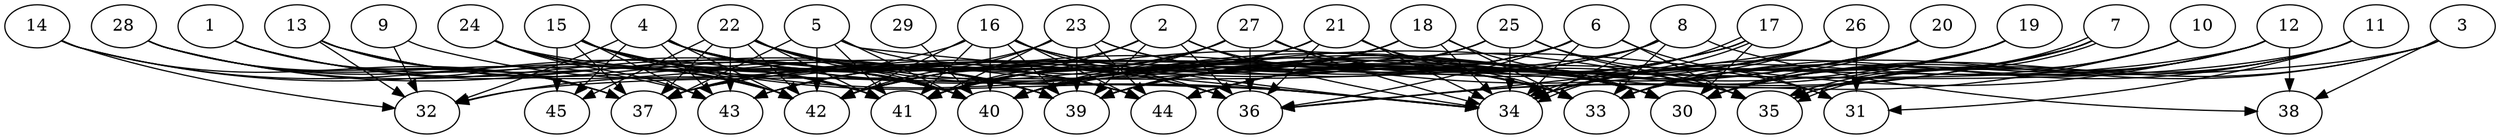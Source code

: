 // DAG automatically generated by daggen at Thu Oct  3 14:07:24 2019
// ./daggen --dot -n 45 --ccr 0.4 --fat 0.9 --regular 0.7 --density 0.7 --mindata 5242880 --maxdata 52428800 
digraph G {
  1 [size="67182080", alpha="0.19", expect_size="26872832"] 
  1 -> 37 [size ="26872832"]
  1 -> 39 [size ="26872832"]
  1 -> 40 [size ="26872832"]
  1 -> 42 [size ="26872832"]
  2 [size="66644480", alpha="0.03", expect_size="26657792"] 
  2 -> 33 [size ="26657792"]
  2 -> 34 [size ="26657792"]
  2 -> 36 [size ="26657792"]
  2 -> 39 [size ="26657792"]
  2 -> 41 [size ="26657792"]
  2 -> 43 [size ="26657792"]
  3 [size="22804480", alpha="0.01", expect_size="9121792"] 
  3 -> 30 [size ="9121792"]
  3 -> 33 [size ="9121792"]
  3 -> 38 [size ="9121792"]
  3 -> 40 [size ="9121792"]
  4 [size="79431680", alpha="0.17", expect_size="31772672"] 
  4 -> 30 [size ="31772672"]
  4 -> 32 [size ="31772672"]
  4 -> 33 [size ="31772672"]
  4 -> 36 [size ="31772672"]
  4 -> 40 [size ="31772672"]
  4 -> 42 [size ="31772672"]
  4 -> 43 [size ="31772672"]
  4 -> 44 [size ="31772672"]
  4 -> 45 [size ="31772672"]
  5 [size="14161920", alpha="0.14", expect_size="5664768"] 
  5 -> 30 [size ="5664768"]
  5 -> 34 [size ="5664768"]
  5 -> 37 [size ="5664768"]
  5 -> 40 [size ="5664768"]
  5 -> 41 [size ="5664768"]
  5 -> 42 [size ="5664768"]
  6 [size="26488320", alpha="0.10", expect_size="10595328"] 
  6 -> 31 [size ="10595328"]
  6 -> 34 [size ="10595328"]
  6 -> 35 [size ="10595328"]
  6 -> 36 [size ="10595328"]
  6 -> 40 [size ="10595328"]
  6 -> 41 [size ="10595328"]
  6 -> 42 [size ="10595328"]
  7 [size="48683520", alpha="0.19", expect_size="19473408"] 
  7 -> 30 [size ="19473408"]
  7 -> 35 [size ="19473408"]
  7 -> 35 [size ="19473408"]
  7 -> 40 [size ="19473408"]
  7 -> 41 [size ="19473408"]
  8 [size="18938880", alpha="0.10", expect_size="7575552"] 
  8 -> 32 [size ="7575552"]
  8 -> 33 [size ="7575552"]
  8 -> 34 [size ="7575552"]
  8 -> 38 [size ="7575552"]
  8 -> 39 [size ="7575552"]
  8 -> 40 [size ="7575552"]
  8 -> 44 [size ="7575552"]
  9 [size="77163520", alpha="0.09", expect_size="30865408"] 
  9 -> 32 [size ="30865408"]
  9 -> 36 [size ="30865408"]
  10 [size="28108800", alpha="0.18", expect_size="11243520"] 
  10 -> 34 [size ="11243520"]
  10 -> 35 [size ="11243520"]
  10 -> 36 [size ="11243520"]
  11 [size="125826560", alpha="0.09", expect_size="50330624"] 
  11 -> 30 [size ="50330624"]
  11 -> 31 [size ="50330624"]
  11 -> 34 [size ="50330624"]
  11 -> 35 [size ="50330624"]
  11 -> 37 [size ="50330624"]
  12 [size="117120000", alpha="0.04", expect_size="46848000"] 
  12 -> 30 [size ="46848000"]
  12 -> 33 [size ="46848000"]
  12 -> 35 [size ="46848000"]
  12 -> 37 [size ="46848000"]
  12 -> 38 [size ="46848000"]
  12 -> 44 [size ="46848000"]
  13 [size="17267200", alpha="0.08", expect_size="6906880"] 
  13 -> 32 [size ="6906880"]
  13 -> 37 [size ="6906880"]
  13 -> 39 [size ="6906880"]
  13 -> 41 [size ="6906880"]
  13 -> 44 [size ="6906880"]
  14 [size="24168960", alpha="0.13", expect_size="9667584"] 
  14 -> 32 [size ="9667584"]
  14 -> 37 [size ="9667584"]
  14 -> 40 [size ="9667584"]
  14 -> 41 [size ="9667584"]
  15 [size="123194880", alpha="0.17", expect_size="49277952"] 
  15 -> 34 [size ="49277952"]
  15 -> 35 [size ="49277952"]
  15 -> 37 [size ="49277952"]
  15 -> 39 [size ="49277952"]
  15 -> 40 [size ="49277952"]
  15 -> 41 [size ="49277952"]
  15 -> 42 [size ="49277952"]
  15 -> 43 [size ="49277952"]
  15 -> 44 [size ="49277952"]
  15 -> 45 [size ="49277952"]
  16 [size="87856640", alpha="0.17", expect_size="35142656"] 
  16 -> 32 [size ="35142656"]
  16 -> 33 [size ="35142656"]
  16 -> 34 [size ="35142656"]
  16 -> 36 [size ="35142656"]
  16 -> 39 [size ="35142656"]
  16 -> 40 [size ="35142656"]
  16 -> 41 [size ="35142656"]
  16 -> 42 [size ="35142656"]
  16 -> 44 [size ="35142656"]
  17 [size="30917120", alpha="0.04", expect_size="12366848"] 
  17 -> 30 [size ="12366848"]
  17 -> 34 [size ="12366848"]
  17 -> 34 [size ="12366848"]
  17 -> 39 [size ="12366848"]
  17 -> 40 [size ="12366848"]
  17 -> 44 [size ="12366848"]
  18 [size="26869760", alpha="0.19", expect_size="10747904"] 
  18 -> 30 [size ="10747904"]
  18 -> 33 [size ="10747904"]
  18 -> 34 [size ="10747904"]
  18 -> 39 [size ="10747904"]
  18 -> 41 [size ="10747904"]
  18 -> 43 [size ="10747904"]
  19 [size="88046080", alpha="0.07", expect_size="35218432"] 
  19 -> 30 [size ="35218432"]
  19 -> 33 [size ="35218432"]
  19 -> 34 [size ="35218432"]
  19 -> 36 [size ="35218432"]
  19 -> 39 [size ="35218432"]
  20 [size="22453760", alpha="0.15", expect_size="8981504"] 
  20 -> 30 [size ="8981504"]
  20 -> 33 [size ="8981504"]
  20 -> 34 [size ="8981504"]
  20 -> 39 [size ="8981504"]
  20 -> 40 [size ="8981504"]
  21 [size="130286080", alpha="0.12", expect_size="52114432"] 
  21 -> 30 [size ="52114432"]
  21 -> 33 [size ="52114432"]
  21 -> 34 [size ="52114432"]
  21 -> 36 [size ="52114432"]
  21 -> 37 [size ="52114432"]
  21 -> 40 [size ="52114432"]
  21 -> 41 [size ="52114432"]
  22 [size="62904320", alpha="0.18", expect_size="25161728"] 
  22 -> 30 [size ="25161728"]
  22 -> 34 [size ="25161728"]
  22 -> 36 [size ="25161728"]
  22 -> 37 [size ="25161728"]
  22 -> 39 [size ="25161728"]
  22 -> 40 [size ="25161728"]
  22 -> 41 [size ="25161728"]
  22 -> 42 [size ="25161728"]
  22 -> 43 [size ="25161728"]
  22 -> 44 [size ="25161728"]
  22 -> 45 [size ="25161728"]
  23 [size="89285120", alpha="0.06", expect_size="35714048"] 
  23 -> 30 [size ="35714048"]
  23 -> 33 [size ="35714048"]
  23 -> 37 [size ="35714048"]
  23 -> 39 [size ="35714048"]
  23 -> 41 [size ="35714048"]
  23 -> 42 [size ="35714048"]
  23 -> 44 [size ="35714048"]
  24 [size="18304000", alpha="0.06", expect_size="7321600"] 
  24 -> 34 [size ="7321600"]
  24 -> 40 [size ="7321600"]
  24 -> 41 [size ="7321600"]
  24 -> 42 [size ="7321600"]
  24 -> 43 [size ="7321600"]
  25 [size="95984640", alpha="0.05", expect_size="38393856"] 
  25 -> 31 [size ="38393856"]
  25 -> 34 [size ="38393856"]
  25 -> 35 [size ="38393856"]
  25 -> 39 [size ="38393856"]
  25 -> 42 [size ="38393856"]
  25 -> 43 [size ="38393856"]
  26 [size="81098240", alpha="0.07", expect_size="32439296"] 
  26 -> 31 [size ="32439296"]
  26 -> 33 [size ="32439296"]
  26 -> 34 [size ="32439296"]
  26 -> 36 [size ="32439296"]
  26 -> 42 [size ="32439296"]
  26 -> 44 [size ="32439296"]
  27 [size="60469760", alpha="0.15", expect_size="24187904"] 
  27 -> 30 [size ="24187904"]
  27 -> 34 [size ="24187904"]
  27 -> 35 [size ="24187904"]
  27 -> 36 [size ="24187904"]
  27 -> 37 [size ="24187904"]
  27 -> 40 [size ="24187904"]
  27 -> 41 [size ="24187904"]
  27 -> 42 [size ="24187904"]
  28 [size="86507520", alpha="0.03", expect_size="34603008"] 
  28 -> 37 [size ="34603008"]
  28 -> 39 [size ="34603008"]
  28 -> 40 [size ="34603008"]
  28 -> 42 [size ="34603008"]
  28 -> 43 [size ="34603008"]
  29 [size="78643200", alpha="0.03", expect_size="31457280"] 
  29 -> 40 [size ="31457280"]
  30 [size="117201920", alpha="0.05", expect_size="46880768"] 
  31 [size="85859840", alpha="0.06", expect_size="34343936"] 
  32 [size="38694400", alpha="0.05", expect_size="15477760"] 
  33 [size="29242880", alpha="0.05", expect_size="11697152"] 
  34 [size="67207680", alpha="0.06", expect_size="26883072"] 
  35 [size="100943360", alpha="0.07", expect_size="40377344"] 
  36 [size="13547520", alpha="0.19", expect_size="5419008"] 
  37 [size="54333440", alpha="0.15", expect_size="21733376"] 
  38 [size="22945280", alpha="0.13", expect_size="9178112"] 
  39 [size="43182080", alpha="0.04", expect_size="17272832"] 
  40 [size="61137920", alpha="0.17", expect_size="24455168"] 
  41 [size="91814400", alpha="0.09", expect_size="36725760"] 
  42 [size="129968640", alpha="0.10", expect_size="51987456"] 
  43 [size="43683840", alpha="0.04", expect_size="17473536"] 
  44 [size="73049600", alpha="0.18", expect_size="29219840"] 
  45 [size="111170560", alpha="0.07", expect_size="44468224"] 
}

